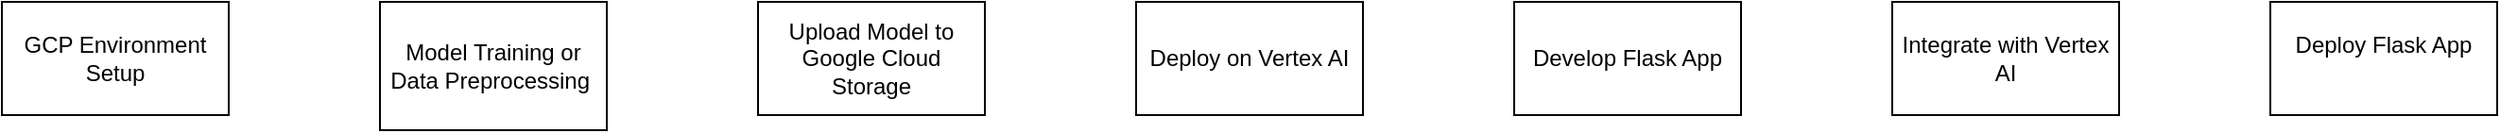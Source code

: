<mxfile version="24.7.4">
  <diagram name="Page-1" id="x77bRWYG9cM-XC8I-5WV">
    <mxGraphModel dx="3278" dy="1182" grid="1" gridSize="10" guides="1" tooltips="1" connect="1" arrows="1" fold="1" page="1" pageScale="1" pageWidth="1100" pageHeight="850" math="0" shadow="0">
      <root>
        <mxCell id="0" />
        <mxCell id="1" parent="0" />
        <mxCell id="dt18gZ5KOxs7YPFGG8bh-1" value="GCP Environment Setup" style="rounded=0;whiteSpace=wrap;html=1;" parent="1" vertex="1">
          <mxGeometry x="-10" y="160" width="120" height="60" as="geometry" />
        </mxCell>
        <mxCell id="dt18gZ5KOxs7YPFGG8bh-2" value="Model Training or Data Preprocessing&amp;nbsp;" style="rounded=0;whiteSpace=wrap;html=1;" parent="1" vertex="1">
          <mxGeometry x="190" y="160" width="120" height="68" as="geometry" />
        </mxCell>
        <mxCell id="dt18gZ5KOxs7YPFGG8bh-3" value="Upload Model to Google Cloud Storage" style="rounded=0;whiteSpace=wrap;html=1;" parent="1" vertex="1">
          <mxGeometry x="390" y="160" width="120" height="60" as="geometry" />
        </mxCell>
        <mxCell id="dt18gZ5KOxs7YPFGG8bh-4" value="Deploy on Vertex AI" style="rounded=0;whiteSpace=wrap;html=1;" parent="1" vertex="1">
          <mxGeometry x="590" y="160" width="120" height="60" as="geometry" />
        </mxCell>
        <mxCell id="dt18gZ5KOxs7YPFGG8bh-5" value="Develop Flask App" style="rounded=0;whiteSpace=wrap;html=1;" parent="1" vertex="1">
          <mxGeometry x="790" y="160" width="120" height="60" as="geometry" />
        </mxCell>
        <mxCell id="dt18gZ5KOxs7YPFGG8bh-6" value="Integrate with Vertex AI" style="rounded=0;whiteSpace=wrap;html=1;" parent="1" vertex="1">
          <mxGeometry x="990" y="160" width="120" height="60" as="geometry" />
        </mxCell>
        <mxCell id="ocRvTXGRfLxrXZjeZLk8-1" value="&#xa;Deploy Flask App&#xa;&#xa;" style="rounded=0;whiteSpace=wrap;html=1;" parent="1" vertex="1">
          <mxGeometry x="1190" y="160" width="120" height="60" as="geometry" />
        </mxCell>
      </root>
    </mxGraphModel>
  </diagram>
</mxfile>
